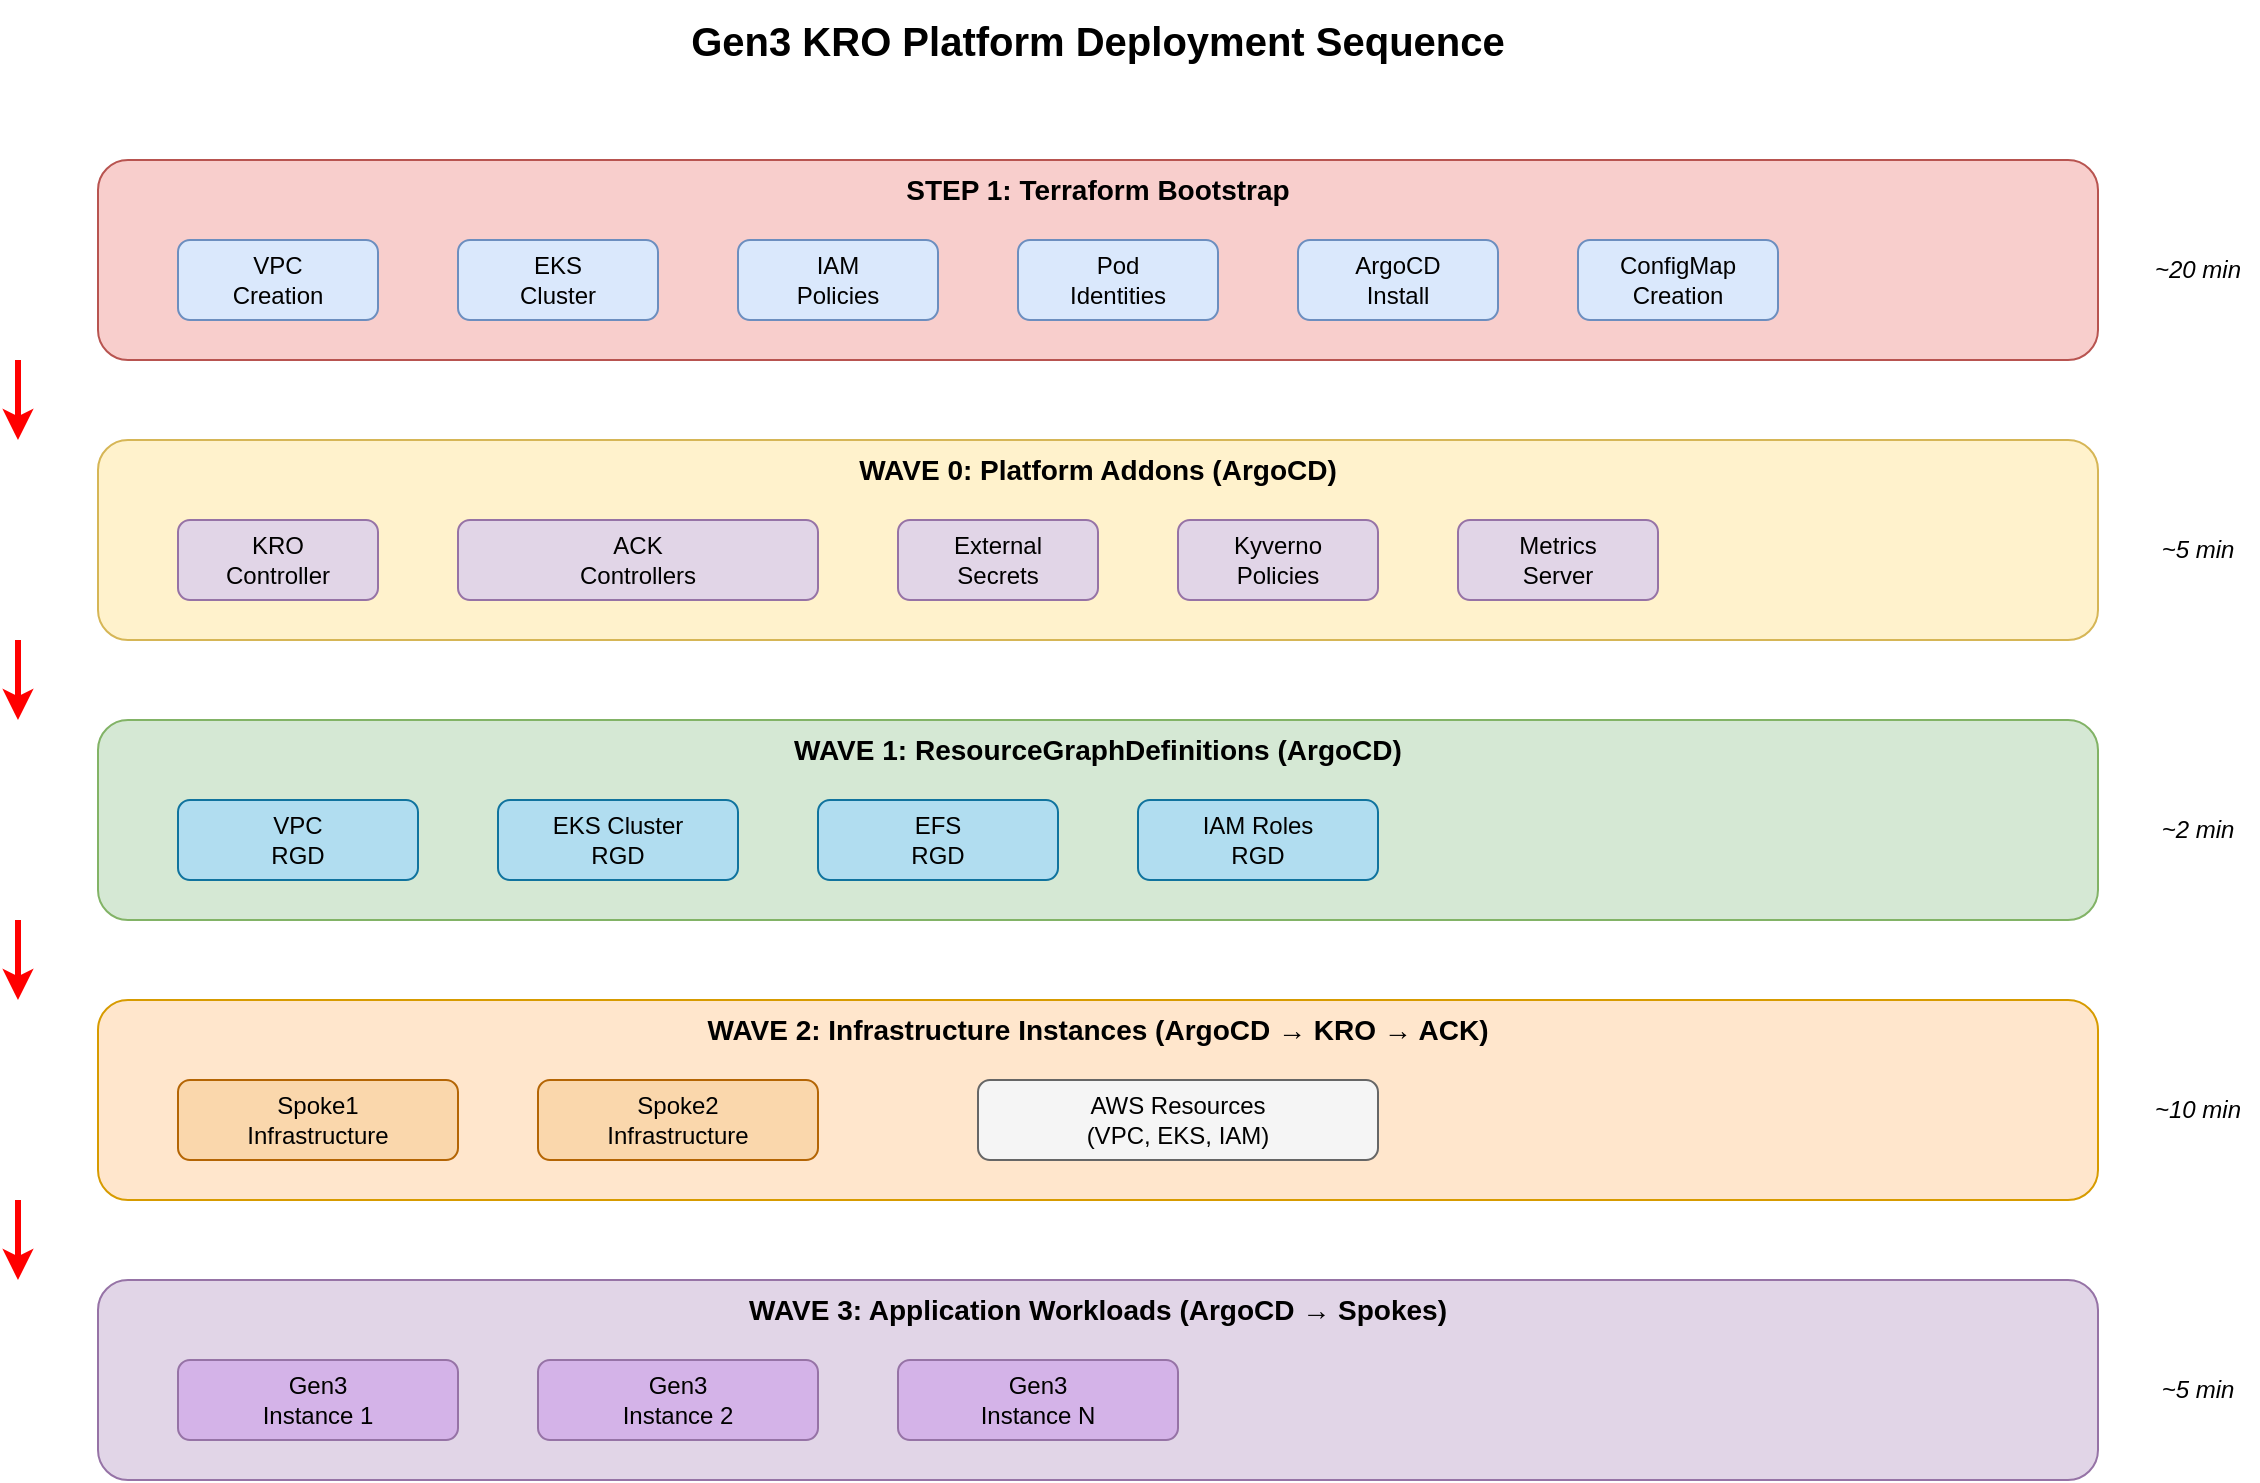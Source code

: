 <mxfile>
  <diagram name="Deployment Sequence" id="deployment-sequence">
    <mxGraphModel dx="1434" dy="796" grid="1" gridSize="10" guides="1" tooltips="1" connect="1" arrows="1" fold="1" page="1" pageScale="1" pageWidth="1169" pageHeight="827">
      <root>
        <mxCell id="0"/>
        <mxCell id="1" parent="0"/>

        <!-- Title -->
        <mxCell id="title" value="Gen3 KRO Platform Deployment Sequence" style="text;html=1;strokeColor=none;fillColor=none;align=center;verticalAlign=middle;whiteSpace=wrap;rounded=0;fontSize=20;fontStyle=1" vertex="1" parent="1">
          <mxGeometry x="320" y="40" width="520" height="40" as="geometry"/>
        </mxCell>

        <!-- Terraform Bootstrap -->
        <mxCell id="terraform-bootstrap" value="STEP 1: Terraform Bootstrap" style="rounded=1;whiteSpace=wrap;html=1;fillColor=#f8cecc;strokeColor=#b85450;verticalAlign=top;fontSize=14;fontStyle=1" vertex="1" parent="1">
          <mxGeometry x="80" y="120" width="1000" height="100" as="geometry"/>
        </mxCell>

        <mxCell id="terraform-vpc" value="VPC&#xa;Creation" style="rounded=1;whiteSpace=wrap;html=1;fillColor=#dae8fc;strokeColor=#6c8ebf;" vertex="1" parent="1">
          <mxGeometry x="120" y="160" width="100" height="40" as="geometry"/>
        </mxCell>

        <mxCell id="terraform-eks" value="EKS&#xa;Cluster" style="rounded=1;whiteSpace=wrap;html=1;fillColor=#dae8fc;strokeColor=#6c8ebf;" vertex="1" parent="1">
          <mxGeometry x="260" y="160" width="100" height="40" as="geometry"/>
        </mxCell>

        <mxCell id="terraform-iam" value="IAM&#xa;Policies" style="rounded=1;whiteSpace=wrap;html=1;fillColor=#dae8fc;strokeColor=#6c8ebf;" vertex="1" parent="1">
          <mxGeometry x="400" y="160" width="100" height="40" as="geometry"/>
        </mxCell>

        <mxCell id="terraform-pod" value="Pod&#xa;Identities" style="rounded=1;whiteSpace=wrap;html=1;fillColor=#dae8fc;strokeColor=#6c8ebf;" vertex="1" parent="1">
          <mxGeometry x="540" y="160" width="100" height="40" as="geometry"/>
        </mxCell>

        <mxCell id="terraform-argocd" value="ArgoCD&#xa;Install" style="rounded=1;whiteSpace=wrap;html=1;fillColor=#dae8fc;strokeColor=#6c8ebf;" vertex="1" parent="1">
          <mxGeometry x="680" y="160" width="100" height="40" as="geometry"/>
        </mxCell>

        <mxCell id="terraform-configmap" value="ConfigMap&#xa;Creation" style="rounded=1;whiteSpace=wrap;html=1;fillColor=#dae8fc;strokeColor=#6c8ebf;" vertex="1" parent="1">
          <mxGeometry x="820" y="160" width="100" height="40" as="geometry"/>
        </mxCell>

        <!-- Wave 0 -->
        <mxCell id="wave0" value="WAVE 0: Platform Addons (ArgoCD)" style="rounded=1;whiteSpace=wrap;html=1;fillColor=#fff2cc;strokeColor=#d6b656;verticalAlign=top;fontSize=14;fontStyle=1" vertex="1" parent="1">
          <mxGeometry x="80" y="260" width="1000" height="100" as="geometry"/>
        </mxCell>

        <mxCell id="wave0-kro" value="KRO&#xa;Controller" style="rounded=1;whiteSpace=wrap;html=1;fillColor=#e1d5e7;strokeColor=#9673a6;" vertex="1" parent="1">
          <mxGeometry x="120" y="300" width="100" height="40" as="geometry"/>
        </mxCell>

        <mxCell id="wave0-ack" value="ACK&#xa;Controllers" style="rounded=1;whiteSpace=wrap;html=1;fillColor=#e1d5e7;strokeColor=#9673a6;" vertex="1" parent="1">
          <mxGeometry x="260" y="300" width="180" height="40" as="geometry"/>
        </mxCell>

        <mxCell id="wave0-external" value="External&#xa;Secrets" style="rounded=1;whiteSpace=wrap;html=1;fillColor=#e1d5e7;strokeColor=#9673a6;" vertex="1" parent="1">
          <mxGeometry x="480" y="300" width="100" height="40" as="geometry"/>
        </mxCell>

        <mxCell id="wave0-kyverno" value="Kyverno&#xa;Policies" style="rounded=1;whiteSpace=wrap;html=1;fillColor=#e1d5e7;strokeColor=#9673a6;" vertex="1" parent="1">
          <mxGeometry x="620" y="300" width="100" height="40" as="geometry"/>
        </mxCell>

        <mxCell id="wave0-metrics" value="Metrics&#xa;Server" style="rounded=1;whiteSpace=wrap;html=1;fillColor=#e1d5e7;strokeColor=#9673a6;" vertex="1" parent="1">
          <mxGeometry x="760" y="300" width="100" height="40" as="geometry"/>
        </mxCell>

        <!-- Wave 1 -->
        <mxCell id="wave1" value="WAVE 1: ResourceGraphDefinitions (ArgoCD)" style="rounded=1;whiteSpace=wrap;html=1;fillColor=#d5e8d4;strokeColor=#82b366;verticalAlign=top;fontSize=14;fontStyle=1" vertex="1" parent="1">
          <mxGeometry x="80" y="400" width="1000" height="100" as="geometry"/>
        </mxCell>

        <mxCell id="wave1-vpc" value="VPC&#xa;RGD" style="rounded=1;whiteSpace=wrap;html=1;fillColor=#b1ddf0;strokeColor=#10739e;" vertex="1" parent="1">
          <mxGeometry x="120" y="440" width="120" height="40" as="geometry"/>
        </mxCell>

        <mxCell id="wave1-eks" value="EKS Cluster&#xa;RGD" style="rounded=1;whiteSpace=wrap;html=1;fillColor=#b1ddf0;strokeColor=#10739e;" vertex="1" parent="1">
          <mxGeometry x="280" y="440" width="120" height="40" as="geometry"/>
        </mxCell>

        <mxCell id="wave1-efs" value="EFS&#xa;RGD" style="rounded=1;whiteSpace=wrap;html=1;fillColor=#b1ddf0;strokeColor=#10739e;" vertex="1" parent="1">
          <mxGeometry x="440" y="440" width="120" height="40" as="geometry"/>
        </mxCell>

        <mxCell id="wave1-iam" value="IAM Roles&#xa;RGD" style="rounded=1;whiteSpace=wrap;html=1;fillColor=#b1ddf0;strokeColor=#10739e;" vertex="1" parent="1">
          <mxGeometry x="600" y="440" width="120" height="40" as="geometry"/>
        </mxCell>

        <!-- Wave 2 -->
        <mxCell id="wave2" value="WAVE 2: Infrastructure Instances (ArgoCD → KRO → ACK)" style="rounded=1;whiteSpace=wrap;html=1;fillColor=#ffe6cc;strokeColor=#d79b00;verticalAlign=top;fontSize=14;fontStyle=1" vertex="1" parent="1">
          <mxGeometry x="80" y="540" width="1000" height="100" as="geometry"/>
        </mxCell>

        <mxCell id="wave2-spoke1" value="Spoke1&#xa;Infrastructure" style="rounded=1;whiteSpace=wrap;html=1;fillColor=#fad7ac;strokeColor=#b46504;" vertex="1" parent="1">
          <mxGeometry x="120" y="580" width="140" height="40" as="geometry"/>
        </mxCell>

        <mxCell id="wave2-spoke2" value="Spoke2&#xa;Infrastructure" style="rounded=1;whiteSpace=wrap;html=1;fillColor=#fad7ac;strokeColor=#b46504;" vertex="1" parent="1">
          <mxGeometry x="300" y="580" width="140" height="40" as="geometry"/>
        </mxCell>

        <mxCell id="wave2-aws" value="AWS Resources&#xa;(VPC, EKS, IAM)" style="rounded=1;whiteSpace=wrap;html=1;fillColor=#f5f5f5;strokeColor=#666666;" vertex="1" parent="1">
          <mxGeometry x="520" y="580" width="200" height="40" as="geometry"/>
        </mxCell>

        <!-- Wave 3 -->
        <mxCell id="wave3" value="WAVE 3: Application Workloads (ArgoCD → Spokes)" style="rounded=1;whiteSpace=wrap;html=1;fillColor=#e1d5e7;strokeColor=#9673a6;verticalAlign=top;fontSize=14;fontStyle=1" vertex="1" parent="1">
          <mxGeometry x="80" y="680" width="1000" height="100" as="geometry"/>
        </mxCell>

        <mxCell id="wave3-gen3-1" value="Gen3&#xa;Instance 1" style="rounded=1;whiteSpace=wrap;html=1;fillColor=#d4b3e8;strokeColor=#9673a6;" vertex="1" parent="1">
          <mxGeometry x="120" y="720" width="140" height="40" as="geometry"/>
        </mxCell>

        <mxCell id="wave3-gen3-2" value="Gen3&#xa;Instance 2" style="rounded=1;whiteSpace=wrap;html=1;fillColor=#d4b3e8;strokeColor=#9673a6;" vertex="1" parent="1">
          <mxGeometry x="300" y="720" width="140" height="40" as="geometry"/>
        </mxCell>

        <mxCell id="wave3-gen3-n" value="Gen3&#xa;Instance N" style="rounded=1;whiteSpace=wrap;html=1;fillColor=#d4b3e8;strokeColor=#9673a6;" vertex="1" parent="1">
          <mxGeometry x="480" y="720" width="140" height="40" as="geometry"/>
        </mxCell>

        <!-- Arrows -->
        <mxCell id="arrow1" value="" style="endArrow=classic;html=1;strokeWidth=3;strokeColor=#FF0000;" edge="1" parent="1">
          <mxGeometry width="50" height="50" relative="1" as="geometry">
            <mxPoint x="40" y="220" as="sourcePoint"/>
            <mxPoint x="40" y="260" as="targetPoint"/>
          </mxGeometry>
        </mxCell>

        <mxCell id="arrow2" value="" style="endArrow=classic;html=1;strokeWidth=3;strokeColor=#FF0000;" edge="1" parent="1">
          <mxGeometry width="50" height="50" relative="1" as="geometry">
            <mxPoint x="40" y="360" as="sourcePoint"/>
            <mxPoint x="40" y="400" as="targetPoint"/>
          </mxGeometry>
        </mxCell>

        <mxCell id="arrow3" value="" style="endArrow=classic;html=1;strokeWidth=3;strokeColor=#FF0000;" edge="1" parent="1">
          <mxGeometry width="50" height="50" relative="1" as="geometry">
            <mxPoint x="40" y="500" as="sourcePoint"/>
            <mxPoint x="40" y="540" as="targetPoint"/>
          </mxGeometry>
        </mxCell>

        <mxCell id="arrow4" value="" style="endArrow=classic;html=1;strokeWidth=3;strokeColor=#FF0000;" edge="1" parent="1">
          <mxGeometry width="50" height="50" relative="1" as="geometry">
            <mxPoint x="40" y="640" as="sourcePoint"/>
            <mxPoint x="40" y="680" as="targetPoint"/>
          </mxGeometry>
        </mxCell>

        <!-- Time Labels -->
        <mxCell id="time1" value="~20 min" style="text;html=1;strokeColor=none;fillColor=none;align=center;verticalAlign=middle;whiteSpace=wrap;rounded=0;fontSize=12;fontStyle=2" vertex="1" parent="1">
          <mxGeometry x="1100" y="160" width="60" height="30" as="geometry"/>
        </mxCell>

        <mxCell id="time2" value="~5 min" style="text;html=1;strokeColor=none;fillColor=none;align=center;verticalAlign=middle;whiteSpace=wrap;rounded=0;fontSize=12;fontStyle=2" vertex="1" parent="1">
          <mxGeometry x="1100" y="300" width="60" height="30" as="geometry"/>
        </mxCell>

        <mxCell id="time3" value="~2 min" style="text;html=1;strokeColor=none;fillColor=none;align=center;verticalAlign=middle;whiteSpace=wrap;rounded=0;fontSize=12;fontStyle=2" vertex="1" parent="1">
          <mxGeometry x="1100" y="440" width="60" height="30" as="geometry"/>
        </mxCell>

        <mxCell id="time4" value="~10 min" style="text;html=1;strokeColor=none;fillColor=none;align=center;verticalAlign=middle;whiteSpace=wrap;rounded=0;fontSize=12;fontStyle=2" vertex="1" parent="1">
          <mxGeometry x="1100" y="580" width="60" height="30" as="geometry"/>
        </mxCell>

        <mxCell id="time5" value="~5 min" style="text;html=1;strokeColor=none;fillColor=none;align=center;verticalAlign=middle;whiteSpace=wrap;rounded=0;fontSize=12;fontStyle=2" vertex="1" parent="1">
          <mxGeometry x="1100" y="720" width="60" height="30" as="geometry"/>
        </mxCell>

      </root>
    </mxGraphModel>
  </diagram>
</mxfile>
